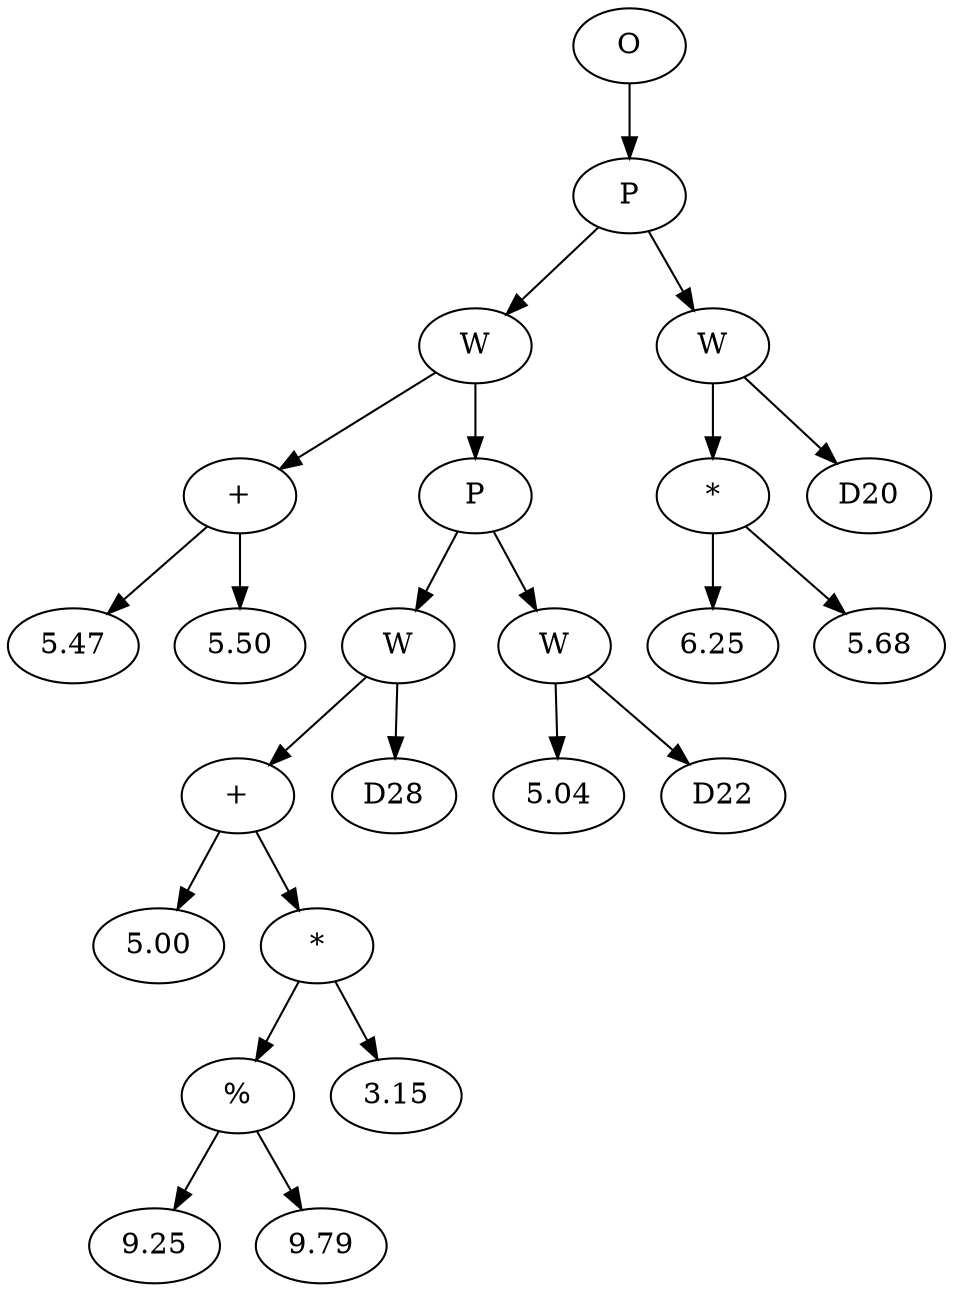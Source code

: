 // Tree
digraph {
	27859914 [label=O]
	27859915 [label=P]
	27859914 -> 27859915
	27859916 [label=W]
	27859915 -> 27859916
	27859917 [label="+"]
	27859916 -> 27859917
	27859918 [label=5.47]
	27859917 -> 27859918
	27859919 [label=5.50]
	27859917 -> 27859919
	27859920 [label=P]
	27859916 -> 27859920
	27859921 [label=W]
	27859920 -> 27859921
	27859922 [label="+"]
	27859921 -> 27859922
	27859923 [label=5.00]
	27859922 -> 27859923
	27859924 [label="*"]
	27859922 -> 27859924
	27859925 [label="%"]
	27859924 -> 27859925
	27859926 [label=9.25]
	27859925 -> 27859926
	27859927 [label=9.79]
	27859925 -> 27859927
	27859928 [label=3.15]
	27859924 -> 27859928
	27859929 [label=D28]
	27859921 -> 27859929
	27859930 [label=W]
	27859920 -> 27859930
	27859931 [label=5.04]
	27859930 -> 27859931
	27859932 [label=D22]
	27859930 -> 27859932
	27859933 [label=W]
	27859915 -> 27859933
	27859934 [label="*"]
	27859933 -> 27859934
	27859935 [label=6.25]
	27859934 -> 27859935
	27859936 [label=5.68]
	27859934 -> 27859936
	27859937 [label=D20]
	27859933 -> 27859937
}
